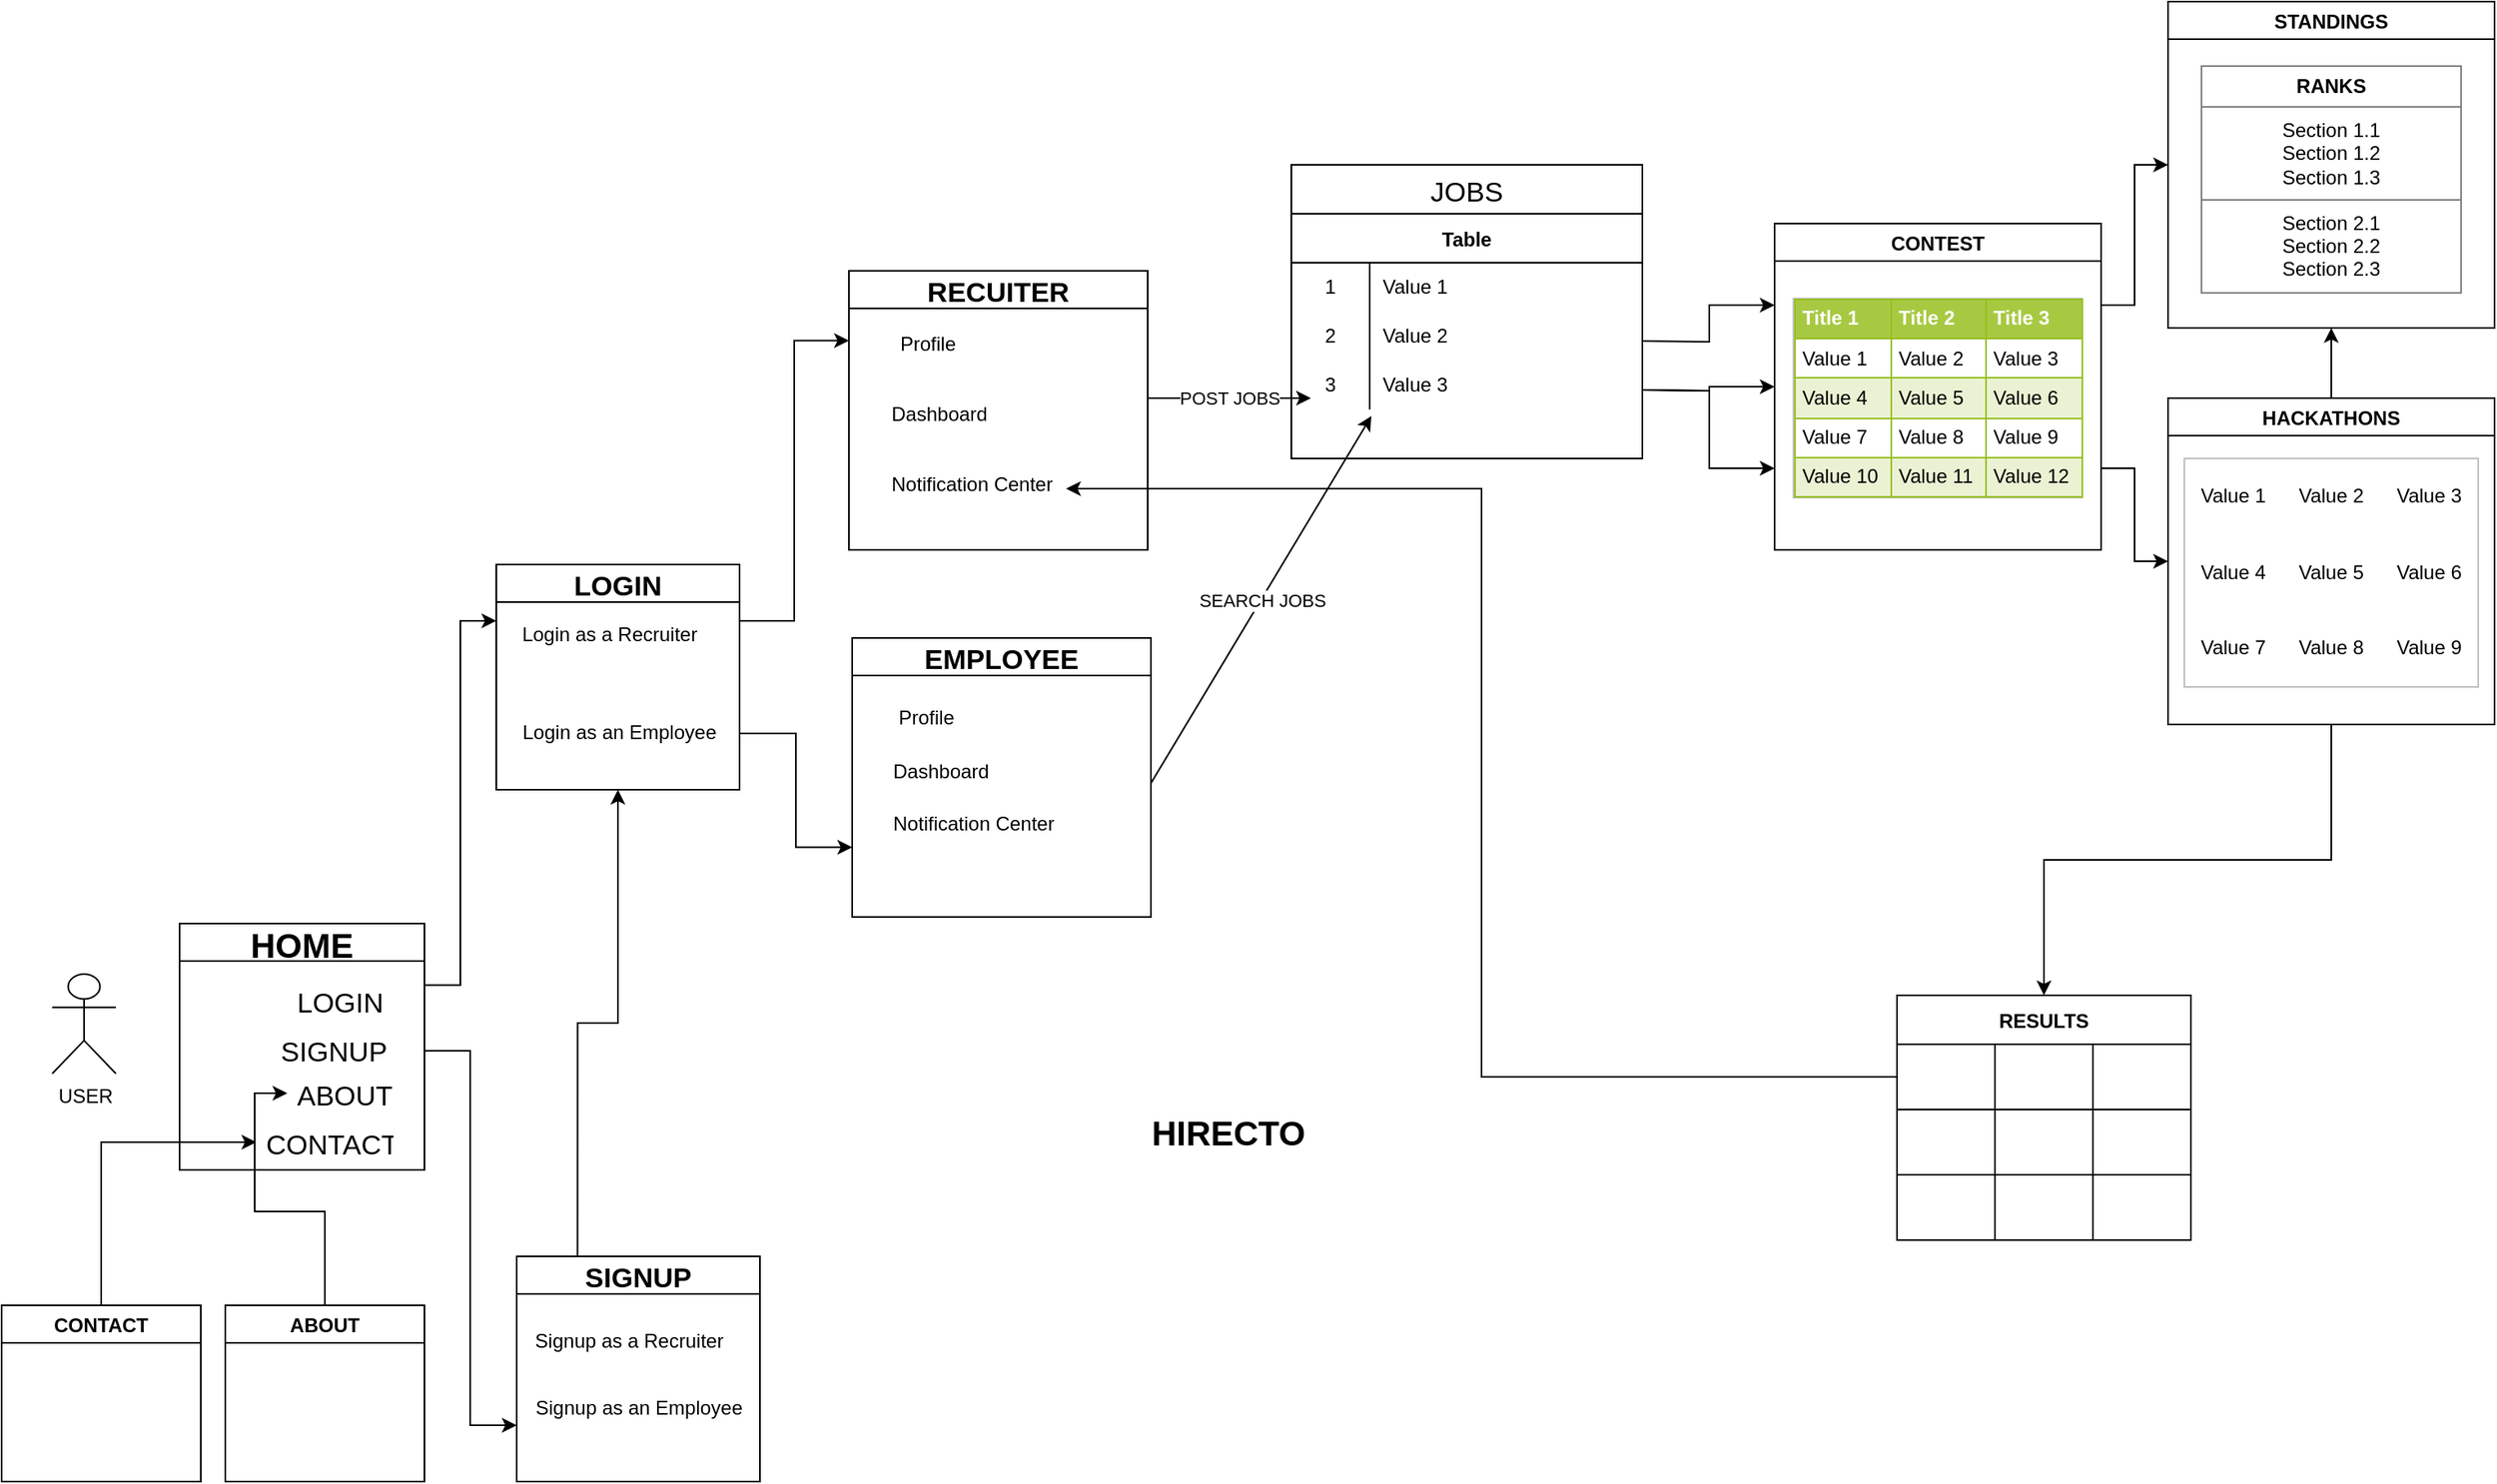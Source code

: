 <mxfile version="20.2.7" type="github">
  <diagram id="C5RBs43oDa-KdzZeNtuy" name="Page-1">
    <mxGraphModel dx="1661" dy="722" grid="0" gridSize="10" guides="1" tooltips="1" connect="1" arrows="1" fold="1" page="1" pageScale="1" pageWidth="2339" pageHeight="3300" math="0" shadow="0">
      <root>
        <mxCell id="WIyWlLk6GJQsqaUBKTNV-0" />
        <mxCell id="WIyWlLk6GJQsqaUBKTNV-1" parent="WIyWlLk6GJQsqaUBKTNV-0" />
        <mxCell id="TGyUULLUcQQw1tGc5YkL-0" value="USER" style="shape=umlActor;verticalLabelPosition=bottom;verticalAlign=top;html=1;outlineConnect=0;" parent="WIyWlLk6GJQsqaUBKTNV-1" vertex="1">
          <mxGeometry x="51" y="605" width="39" height="61" as="geometry" />
        </mxCell>
        <mxCell id="TGyUULLUcQQw1tGc5YkL-2" value="HIRECTO" style="text;html=1;align=center;verticalAlign=middle;resizable=0;points=[];autosize=1;strokeColor=none;fillColor=none;fontStyle=1;fontSize=21;" parent="WIyWlLk6GJQsqaUBKTNV-1" vertex="1">
          <mxGeometry x="715" y="683" width="112" height="37" as="geometry" />
        </mxCell>
        <mxCell id="TGyUULLUcQQw1tGc5YkL-10" style="edgeStyle=orthogonalEdgeStyle;rounded=0;orthogonalLoop=1;jettySize=auto;html=1;exitX=1;exitY=0.25;exitDx=0;exitDy=0;entryX=0;entryY=0.25;entryDx=0;entryDy=0;fontSize=17;" parent="WIyWlLk6GJQsqaUBKTNV-1" source="TGyUULLUcQQw1tGc5YkL-3" target="TGyUULLUcQQw1tGc5YkL-8" edge="1">
          <mxGeometry relative="1" as="geometry" />
        </mxCell>
        <mxCell id="aCniQN3QKN2nMsdBsUbV-2" style="edgeStyle=orthogonalEdgeStyle;rounded=0;orthogonalLoop=1;jettySize=auto;html=1;exitX=1;exitY=0.5;exitDx=0;exitDy=0;entryX=0;entryY=0.75;entryDx=0;entryDy=0;" parent="WIyWlLk6GJQsqaUBKTNV-1" source="TGyUULLUcQQw1tGc5YkL-3" target="TGyUULLUcQQw1tGc5YkL-9" edge="1">
          <mxGeometry relative="1" as="geometry">
            <Array as="points">
              <mxPoint x="279" y="652" />
              <mxPoint x="307" y="652" />
              <mxPoint x="307" y="882" />
            </Array>
          </mxGeometry>
        </mxCell>
        <mxCell id="TGyUULLUcQQw1tGc5YkL-3" value="HOME" style="swimlane;fontSize=21;" parent="WIyWlLk6GJQsqaUBKTNV-1" vertex="1">
          <mxGeometry x="129" y="574" width="150" height="151" as="geometry" />
        </mxCell>
        <mxCell id="TGyUULLUcQQw1tGc5YkL-12" value="LOGIN" style="text;strokeColor=none;fillColor=none;align=left;verticalAlign=middle;spacingLeft=4;spacingRight=4;overflow=hidden;points=[[0,0.5],[1,0.5]];portConstraint=eastwest;rotatable=0;fontSize=17;" parent="TGyUULLUcQQw1tGc5YkL-3" vertex="1">
          <mxGeometry x="66" y="32" width="80" height="30" as="geometry" />
        </mxCell>
        <mxCell id="TGyUULLUcQQw1tGc5YkL-13" value="SIGNUP" style="text;strokeColor=none;fillColor=none;align=left;verticalAlign=middle;spacingLeft=4;spacingRight=4;overflow=hidden;points=[[0,0.5],[1,0.5]];portConstraint=eastwest;rotatable=0;fontSize=17;" parent="TGyUULLUcQQw1tGc5YkL-3" vertex="1">
          <mxGeometry x="56" y="62" width="80" height="30" as="geometry" />
        </mxCell>
        <mxCell id="TGyUULLUcQQw1tGc5YkL-14" value="ABOUT" style="text;strokeColor=none;fillColor=none;align=left;verticalAlign=middle;spacingLeft=4;spacingRight=4;overflow=hidden;points=[[0,0.5],[1,0.5]];portConstraint=eastwest;rotatable=0;fontSize=17;" parent="TGyUULLUcQQw1tGc5YkL-3" vertex="1">
          <mxGeometry x="66" y="89" width="80" height="30" as="geometry" />
        </mxCell>
        <mxCell id="id4kicPQHjDhKvLXEcJq-9" value="CONTACT" style="text;strokeColor=none;fillColor=none;align=left;verticalAlign=middle;spacingLeft=4;spacingRight=4;overflow=hidden;points=[[0,0.5],[1,0.5]];portConstraint=eastwest;rotatable=0;fontSize=17;" parent="TGyUULLUcQQw1tGc5YkL-3" vertex="1">
          <mxGeometry x="47" y="119" width="89" height="30" as="geometry" />
        </mxCell>
        <mxCell id="TGyUULLUcQQw1tGc5YkL-18" style="edgeStyle=orthogonalEdgeStyle;rounded=0;orthogonalLoop=1;jettySize=auto;html=1;exitX=1;exitY=0.25;exitDx=0;exitDy=0;entryX=0;entryY=0.25;entryDx=0;entryDy=0;fontSize=17;" parent="WIyWlLk6GJQsqaUBKTNV-1" source="TGyUULLUcQQw1tGc5YkL-8" target="TGyUULLUcQQw1tGc5YkL-16" edge="1">
          <mxGeometry relative="1" as="geometry" />
        </mxCell>
        <mxCell id="TGyUULLUcQQw1tGc5YkL-19" style="edgeStyle=orthogonalEdgeStyle;rounded=0;orthogonalLoop=1;jettySize=auto;html=1;exitX=1;exitY=0.75;exitDx=0;exitDy=0;entryX=0;entryY=0.75;entryDx=0;entryDy=0;fontSize=17;" parent="WIyWlLk6GJQsqaUBKTNV-1" source="TGyUULLUcQQw1tGc5YkL-8" target="TGyUULLUcQQw1tGc5YkL-17" edge="1">
          <mxGeometry relative="1" as="geometry" />
        </mxCell>
        <mxCell id="TGyUULLUcQQw1tGc5YkL-8" value="LOGIN" style="swimlane;fontSize=17;" parent="WIyWlLk6GJQsqaUBKTNV-1" vertex="1">
          <mxGeometry x="323" y="354" width="149" height="138" as="geometry" />
        </mxCell>
        <mxCell id="aCniQN3QKN2nMsdBsUbV-4" value="Login as an Employee" style="text;html=1;align=center;verticalAlign=middle;resizable=0;points=[];autosize=1;strokeColor=none;fillColor=none;" parent="TGyUULLUcQQw1tGc5YkL-8" vertex="1">
          <mxGeometry x="6" y="90" width="137" height="26" as="geometry" />
        </mxCell>
        <mxCell id="aCniQN3QKN2nMsdBsUbV-3" value="Login as a Recruiter" style="text;html=1;align=center;verticalAlign=middle;resizable=0;points=[];autosize=1;strokeColor=none;fillColor=none;" parent="TGyUULLUcQQw1tGc5YkL-8" vertex="1">
          <mxGeometry x="6" y="30" width="125" height="26" as="geometry" />
        </mxCell>
        <mxCell id="TGyUULLUcQQw1tGc5YkL-20" style="edgeStyle=orthogonalEdgeStyle;rounded=0;orthogonalLoop=1;jettySize=auto;html=1;exitX=0.25;exitY=0;exitDx=0;exitDy=0;entryX=0.5;entryY=1;entryDx=0;entryDy=0;fontSize=17;" parent="WIyWlLk6GJQsqaUBKTNV-1" source="TGyUULLUcQQw1tGc5YkL-9" target="TGyUULLUcQQw1tGc5YkL-8" edge="1">
          <mxGeometry relative="1" as="geometry" />
        </mxCell>
        <mxCell id="TGyUULLUcQQw1tGc5YkL-9" value="SIGNUP" style="swimlane;fontSize=17;" parent="WIyWlLk6GJQsqaUBKTNV-1" vertex="1">
          <mxGeometry x="335.5" y="778" width="149" height="138" as="geometry" />
        </mxCell>
        <mxCell id="aCniQN3QKN2nMsdBsUbV-5" value="Signup as a Recruiter" style="text;html=1;align=center;verticalAlign=middle;resizable=0;points=[];autosize=1;strokeColor=none;fillColor=none;" parent="TGyUULLUcQQw1tGc5YkL-9" vertex="1">
          <mxGeometry x="2" y="39" width="133" height="26" as="geometry" />
        </mxCell>
        <mxCell id="aCniQN3QKN2nMsdBsUbV-6" value="Signup as an Employee" style="text;html=1;align=center;verticalAlign=middle;resizable=0;points=[];autosize=1;strokeColor=none;fillColor=none;" parent="TGyUULLUcQQw1tGc5YkL-9" vertex="1">
          <mxGeometry x="2" y="80" width="145" height="26" as="geometry" />
        </mxCell>
        <mxCell id="TGyUULLUcQQw1tGc5YkL-16" value="RECUITER" style="swimlane;fontSize=17;" parent="WIyWlLk6GJQsqaUBKTNV-1" vertex="1">
          <mxGeometry x="539" y="174" width="183" height="171" as="geometry" />
        </mxCell>
        <mxCell id="t_f-YzOvAQu2uqTnWcZu-0" value="Profile" style="text;html=1;align=center;verticalAlign=middle;resizable=0;points=[];autosize=1;strokeColor=none;fillColor=none;" parent="TGyUULLUcQQw1tGc5YkL-16" vertex="1">
          <mxGeometry x="22" y="32" width="52" height="26" as="geometry" />
        </mxCell>
        <mxCell id="t_f-YzOvAQu2uqTnWcZu-2" value="Notification Center" style="text;html=1;align=center;verticalAlign=middle;resizable=0;points=[];autosize=1;strokeColor=none;fillColor=none;" parent="TGyUULLUcQQw1tGc5YkL-16" vertex="1">
          <mxGeometry x="16" y="118" width="117" height="26" as="geometry" />
        </mxCell>
        <mxCell id="t_f-YzOvAQu2uqTnWcZu-1" value="Dashboard" style="text;html=1;align=center;verticalAlign=middle;resizable=0;points=[];autosize=1;strokeColor=none;fillColor=none;" parent="TGyUULLUcQQw1tGc5YkL-16" vertex="1">
          <mxGeometry x="16" y="75" width="77" height="26" as="geometry" />
        </mxCell>
        <mxCell id="TGyUULLUcQQw1tGc5YkL-17" value="EMPLOYEE" style="swimlane;fontSize=17;" parent="WIyWlLk6GJQsqaUBKTNV-1" vertex="1">
          <mxGeometry x="541" y="399" width="183" height="171" as="geometry" />
        </mxCell>
        <mxCell id="t_f-YzOvAQu2uqTnWcZu-5" value="Dashboard" style="text;html=1;align=center;verticalAlign=middle;resizable=0;points=[];autosize=1;strokeColor=none;fillColor=none;" parent="TGyUULLUcQQw1tGc5YkL-17" vertex="1">
          <mxGeometry x="15" y="69" width="77" height="26" as="geometry" />
        </mxCell>
        <mxCell id="t_f-YzOvAQu2uqTnWcZu-3" value="Profile" style="text;html=1;align=center;verticalAlign=middle;resizable=0;points=[];autosize=1;strokeColor=none;fillColor=none;" parent="TGyUULLUcQQw1tGc5YkL-17" vertex="1">
          <mxGeometry x="19" y="36" width="52" height="26" as="geometry" />
        </mxCell>
        <mxCell id="t_f-YzOvAQu2uqTnWcZu-6" value="Notification Center" style="text;html=1;align=center;verticalAlign=middle;resizable=0;points=[];autosize=1;strokeColor=none;fillColor=none;" parent="TGyUULLUcQQw1tGc5YkL-17" vertex="1">
          <mxGeometry x="15" y="101" width="117" height="26" as="geometry" />
        </mxCell>
        <mxCell id="TGyUULLUcQQw1tGc5YkL-21" value="JOBS" style="swimlane;fontStyle=0;childLayout=stackLayout;horizontal=1;startSize=30;horizontalStack=0;resizeParent=1;resizeParentMax=0;resizeLast=0;collapsible=1;marginBottom=0;fontSize=17;" parent="WIyWlLk6GJQsqaUBKTNV-1" vertex="1">
          <mxGeometry x="810" y="109" width="215" height="180" as="geometry" />
        </mxCell>
        <mxCell id="DFhvpQ0wa3OlfHhDwqDJ-6" value="Table" style="shape=table;startSize=30;container=1;collapsible=0;childLayout=tableLayout;fixedRows=1;rowLines=0;fontStyle=1;" vertex="1" parent="TGyUULLUcQQw1tGc5YkL-21">
          <mxGeometry y="30" width="215" height="150" as="geometry" />
        </mxCell>
        <mxCell id="DFhvpQ0wa3OlfHhDwqDJ-7" value="" style="shape=tableRow;horizontal=0;startSize=0;swimlaneHead=0;swimlaneBody=0;top=0;left=0;bottom=0;right=0;collapsible=0;dropTarget=0;fillColor=none;points=[[0,0.5],[1,0.5]];portConstraint=eastwest;" vertex="1" parent="DFhvpQ0wa3OlfHhDwqDJ-6">
          <mxGeometry y="30" width="215" height="30" as="geometry" />
        </mxCell>
        <mxCell id="DFhvpQ0wa3OlfHhDwqDJ-8" value="1" style="shape=partialRectangle;html=1;whiteSpace=wrap;connectable=0;fillColor=none;top=0;left=0;bottom=0;right=0;overflow=hidden;pointerEvents=1;" vertex="1" parent="DFhvpQ0wa3OlfHhDwqDJ-7">
          <mxGeometry width="48" height="30" as="geometry">
            <mxRectangle width="48" height="30" as="alternateBounds" />
          </mxGeometry>
        </mxCell>
        <mxCell id="DFhvpQ0wa3OlfHhDwqDJ-9" value="Value 1" style="shape=partialRectangle;html=1;whiteSpace=wrap;connectable=0;fillColor=none;top=0;left=0;bottom=0;right=0;align=left;spacingLeft=6;overflow=hidden;" vertex="1" parent="DFhvpQ0wa3OlfHhDwqDJ-7">
          <mxGeometry x="48" width="167" height="30" as="geometry">
            <mxRectangle width="167" height="30" as="alternateBounds" />
          </mxGeometry>
        </mxCell>
        <mxCell id="DFhvpQ0wa3OlfHhDwqDJ-10" value="" style="shape=tableRow;horizontal=0;startSize=0;swimlaneHead=0;swimlaneBody=0;top=0;left=0;bottom=0;right=0;collapsible=0;dropTarget=0;fillColor=none;points=[[0,0.5],[1,0.5]];portConstraint=eastwest;" vertex="1" parent="DFhvpQ0wa3OlfHhDwqDJ-6">
          <mxGeometry y="60" width="215" height="30" as="geometry" />
        </mxCell>
        <mxCell id="DFhvpQ0wa3OlfHhDwqDJ-11" value="2" style="shape=partialRectangle;html=1;whiteSpace=wrap;connectable=0;fillColor=none;top=0;left=0;bottom=0;right=0;overflow=hidden;" vertex="1" parent="DFhvpQ0wa3OlfHhDwqDJ-10">
          <mxGeometry width="48" height="30" as="geometry">
            <mxRectangle width="48" height="30" as="alternateBounds" />
          </mxGeometry>
        </mxCell>
        <mxCell id="DFhvpQ0wa3OlfHhDwqDJ-12" value="Value 2" style="shape=partialRectangle;html=1;whiteSpace=wrap;connectable=0;fillColor=none;top=0;left=0;bottom=0;right=0;align=left;spacingLeft=6;overflow=hidden;" vertex="1" parent="DFhvpQ0wa3OlfHhDwqDJ-10">
          <mxGeometry x="48" width="167" height="30" as="geometry">
            <mxRectangle width="167" height="30" as="alternateBounds" />
          </mxGeometry>
        </mxCell>
        <mxCell id="DFhvpQ0wa3OlfHhDwqDJ-13" value="" style="shape=tableRow;horizontal=0;startSize=0;swimlaneHead=0;swimlaneBody=0;top=0;left=0;bottom=0;right=0;collapsible=0;dropTarget=0;fillColor=none;points=[[0,0.5],[1,0.5]];portConstraint=eastwest;" vertex="1" parent="DFhvpQ0wa3OlfHhDwqDJ-6">
          <mxGeometry y="90" width="215" height="30" as="geometry" />
        </mxCell>
        <mxCell id="DFhvpQ0wa3OlfHhDwqDJ-14" value="3" style="shape=partialRectangle;html=1;whiteSpace=wrap;connectable=0;fillColor=none;top=0;left=0;bottom=0;right=0;overflow=hidden;" vertex="1" parent="DFhvpQ0wa3OlfHhDwqDJ-13">
          <mxGeometry width="48" height="30" as="geometry">
            <mxRectangle width="48" height="30" as="alternateBounds" />
          </mxGeometry>
        </mxCell>
        <mxCell id="DFhvpQ0wa3OlfHhDwqDJ-15" value="Value 3" style="shape=partialRectangle;html=1;whiteSpace=wrap;connectable=0;fillColor=none;top=0;left=0;bottom=0;right=0;align=left;spacingLeft=6;overflow=hidden;" vertex="1" parent="DFhvpQ0wa3OlfHhDwqDJ-13">
          <mxGeometry x="48" width="167" height="30" as="geometry">
            <mxRectangle width="167" height="30" as="alternateBounds" />
          </mxGeometry>
        </mxCell>
        <mxCell id="id4kicPQHjDhKvLXEcJq-6" style="edgeStyle=orthogonalEdgeStyle;rounded=0;orthogonalLoop=1;jettySize=auto;html=1;exitX=1;exitY=0.25;exitDx=0;exitDy=0;entryX=0;entryY=0.5;entryDx=0;entryDy=0;" parent="WIyWlLk6GJQsqaUBKTNV-1" source="id4kicPQHjDhKvLXEcJq-0" target="id4kicPQHjDhKvLXEcJq-4" edge="1">
          <mxGeometry relative="1" as="geometry" />
        </mxCell>
        <mxCell id="id4kicPQHjDhKvLXEcJq-8" style="edgeStyle=orthogonalEdgeStyle;rounded=0;orthogonalLoop=1;jettySize=auto;html=1;exitX=1;exitY=0.75;exitDx=0;exitDy=0;entryX=0;entryY=0.5;entryDx=0;entryDy=0;" parent="WIyWlLk6GJQsqaUBKTNV-1" source="id4kicPQHjDhKvLXEcJq-0" target="id4kicPQHjDhKvLXEcJq-5" edge="1">
          <mxGeometry relative="1" as="geometry" />
        </mxCell>
        <mxCell id="id4kicPQHjDhKvLXEcJq-0" value="CONTEST" style="swimlane;" parent="WIyWlLk6GJQsqaUBKTNV-1" vertex="1">
          <mxGeometry x="1106" y="145" width="200" height="200" as="geometry" />
        </mxCell>
        <mxCell id="DFhvpQ0wa3OlfHhDwqDJ-4" value="&lt;table border=&quot;1&quot; width=&quot;100%&quot; height=&quot;100%&quot; cellpadding=&quot;4&quot; style=&quot;width:100%;height:100%;border-collapse:collapse;&quot;&gt;&lt;tr style=&quot;background-color:#A7C942;color:#ffffff;border:1px solid #98bf21;&quot;&gt;&lt;th align=&quot;left&quot;&gt;Title 1&lt;/th&gt;&lt;th align=&quot;left&quot;&gt;Title 2&lt;/th&gt;&lt;th align=&quot;left&quot;&gt;Title 3&lt;/th&gt;&lt;/tr&gt;&lt;tr style=&quot;border:1px solid #98bf21;&quot;&gt;&lt;td&gt;Value 1&lt;/td&gt;&lt;td&gt;Value 2&lt;/td&gt;&lt;td&gt;Value 3&lt;/td&gt;&lt;/tr&gt;&lt;tr style=&quot;background-color:#EAF2D3;border:1px solid #98bf21;&quot;&gt;&lt;td&gt;Value 4&lt;/td&gt;&lt;td&gt;Value 5&lt;/td&gt;&lt;td&gt;Value 6&lt;/td&gt;&lt;/tr&gt;&lt;tr style=&quot;border:1px solid #98bf21;&quot;&gt;&lt;td&gt;Value 7&lt;/td&gt;&lt;td&gt;Value 8&lt;/td&gt;&lt;td&gt;Value 9&lt;/td&gt;&lt;/tr&gt;&lt;tr style=&quot;background-color:#EAF2D3;border:1px solid #98bf21;&quot;&gt;&lt;td&gt;Value 10&lt;/td&gt;&lt;td&gt;Value 11&lt;/td&gt;&lt;td&gt;Value 12&lt;/td&gt;&lt;/tr&gt;&lt;/table&gt;" style="text;html=1;strokeColor=#c0c0c0;fillColor=#ffffff;overflow=fill;rounded=0;" vertex="1" parent="id4kicPQHjDhKvLXEcJq-0">
          <mxGeometry x="11.5" y="46" width="177" height="122" as="geometry" />
        </mxCell>
        <mxCell id="id4kicPQHjDhKvLXEcJq-1" style="edgeStyle=orthogonalEdgeStyle;rounded=0;orthogonalLoop=1;jettySize=auto;html=1;exitX=1;exitY=0.5;exitDx=0;exitDy=0;entryX=0;entryY=0.25;entryDx=0;entryDy=0;" parent="WIyWlLk6GJQsqaUBKTNV-1" target="id4kicPQHjDhKvLXEcJq-0" edge="1">
          <mxGeometry relative="1" as="geometry">
            <mxPoint x="1025" y="217" as="sourcePoint" />
          </mxGeometry>
        </mxCell>
        <mxCell id="id4kicPQHjDhKvLXEcJq-2" style="edgeStyle=orthogonalEdgeStyle;rounded=0;orthogonalLoop=1;jettySize=auto;html=1;exitX=1;exitY=0.5;exitDx=0;exitDy=0;entryX=0;entryY=0.5;entryDx=0;entryDy=0;" parent="WIyWlLk6GJQsqaUBKTNV-1" target="id4kicPQHjDhKvLXEcJq-0" edge="1">
          <mxGeometry relative="1" as="geometry">
            <mxPoint x="1025" y="247" as="sourcePoint" />
          </mxGeometry>
        </mxCell>
        <mxCell id="id4kicPQHjDhKvLXEcJq-3" style="edgeStyle=orthogonalEdgeStyle;rounded=0;orthogonalLoop=1;jettySize=auto;html=1;exitX=1;exitY=0.5;exitDx=0;exitDy=0;entryX=0;entryY=0.75;entryDx=0;entryDy=0;" parent="WIyWlLk6GJQsqaUBKTNV-1" target="id4kicPQHjDhKvLXEcJq-0" edge="1">
          <mxGeometry relative="1" as="geometry">
            <mxPoint x="1025" y="247" as="sourcePoint" />
          </mxGeometry>
        </mxCell>
        <mxCell id="id4kicPQHjDhKvLXEcJq-4" value="STANDINGS" style="swimlane;" parent="WIyWlLk6GJQsqaUBKTNV-1" vertex="1">
          <mxGeometry x="1347" y="9" width="200" height="200" as="geometry" />
        </mxCell>
        <mxCell id="DFhvpQ0wa3OlfHhDwqDJ-3" value="&lt;table border=&quot;1&quot; width=&quot;100%&quot; height=&quot;100%&quot; cellpadding=&quot;4&quot; style=&quot;width:100%;height:100%;border-collapse:collapse;&quot;&gt;&lt;tbody&gt;&lt;tr&gt;&lt;th align=&quot;center&quot;&gt;RANKS&lt;/th&gt;&lt;/tr&gt;&lt;tr&gt;&lt;td align=&quot;center&quot;&gt;Section 1.1&lt;br&gt;Section 1.2&lt;br&gt;Section 1.3&lt;/td&gt;&lt;/tr&gt;&lt;tr&gt;&lt;td align=&quot;center&quot;&gt;Section 2.1&lt;br&gt;Section 2.2&lt;br&gt;Section 2.3&lt;/td&gt;&lt;/tr&gt;&lt;/tbody&gt;&lt;/table&gt;" style="text;html=1;strokeColor=none;fillColor=none;overflow=fill;" vertex="1" parent="id4kicPQHjDhKvLXEcJq-4">
          <mxGeometry x="20" y="39" width="160" height="140" as="geometry" />
        </mxCell>
        <mxCell id="id4kicPQHjDhKvLXEcJq-7" style="edgeStyle=orthogonalEdgeStyle;rounded=0;orthogonalLoop=1;jettySize=auto;html=1;exitX=0.5;exitY=0;exitDx=0;exitDy=0;entryX=0.5;entryY=1;entryDx=0;entryDy=0;" parent="WIyWlLk6GJQsqaUBKTNV-1" source="id4kicPQHjDhKvLXEcJq-5" target="id4kicPQHjDhKvLXEcJq-4" edge="1">
          <mxGeometry relative="1" as="geometry" />
        </mxCell>
        <mxCell id="DFhvpQ0wa3OlfHhDwqDJ-29" style="edgeStyle=orthogonalEdgeStyle;rounded=0;orthogonalLoop=1;jettySize=auto;html=1;exitX=0.5;exitY=1;exitDx=0;exitDy=0;entryX=0.5;entryY=0;entryDx=0;entryDy=0;" edge="1" parent="WIyWlLk6GJQsqaUBKTNV-1" source="id4kicPQHjDhKvLXEcJq-5" target="DFhvpQ0wa3OlfHhDwqDJ-16">
          <mxGeometry relative="1" as="geometry" />
        </mxCell>
        <mxCell id="id4kicPQHjDhKvLXEcJq-5" value="HACKATHONS" style="swimlane;" parent="WIyWlLk6GJQsqaUBKTNV-1" vertex="1">
          <mxGeometry x="1347" y="252" width="200" height="200" as="geometry" />
        </mxCell>
        <mxCell id="DFhvpQ0wa3OlfHhDwqDJ-2" value="&lt;table border=&quot;0&quot; width=&quot;100%&quot; height=&quot;100%&quot; style=&quot;width:100%;height:100%;border-collapse:collapse;&quot;&gt;&lt;tr&gt;&lt;td align=&quot;center&quot;&gt;Value 1&lt;/td&gt;&lt;td align=&quot;center&quot;&gt;Value 2&lt;/td&gt;&lt;td align=&quot;center&quot;&gt;Value 3&lt;/td&gt;&lt;/tr&gt;&lt;tr&gt;&lt;td align=&quot;center&quot;&gt;Value 4&lt;/td&gt;&lt;td align=&quot;center&quot;&gt;Value 5&lt;/td&gt;&lt;td align=&quot;center&quot;&gt;Value 6&lt;/td&gt;&lt;/tr&gt;&lt;tr&gt;&lt;td align=&quot;center&quot;&gt;Value 7&lt;/td&gt;&lt;td align=&quot;center&quot;&gt;Value 8&lt;/td&gt;&lt;td align=&quot;center&quot;&gt;Value 9&lt;/td&gt;&lt;/tr&gt;&lt;/table&gt;" style="text;html=1;strokeColor=#c0c0c0;fillColor=none;overflow=fill;" vertex="1" parent="id4kicPQHjDhKvLXEcJq-5">
          <mxGeometry x="10" y="37" width="180" height="140" as="geometry" />
        </mxCell>
        <mxCell id="id4kicPQHjDhKvLXEcJq-12" value="" style="edgeStyle=orthogonalEdgeStyle;rounded=0;orthogonalLoop=1;jettySize=auto;html=1;entryX=0;entryY=0.5;entryDx=0;entryDy=0;" parent="WIyWlLk6GJQsqaUBKTNV-1" source="id4kicPQHjDhKvLXEcJq-11" target="TGyUULLUcQQw1tGc5YkL-14" edge="1">
          <mxGeometry relative="1" as="geometry" />
        </mxCell>
        <mxCell id="id4kicPQHjDhKvLXEcJq-11" value="ABOUT" style="swimlane;" parent="WIyWlLk6GJQsqaUBKTNV-1" vertex="1">
          <mxGeometry x="157" y="808" width="122" height="108" as="geometry" />
        </mxCell>
        <mxCell id="id4kicPQHjDhKvLXEcJq-14" style="edgeStyle=orthogonalEdgeStyle;rounded=0;orthogonalLoop=1;jettySize=auto;html=1;exitX=0.5;exitY=0;exitDx=0;exitDy=0;" parent="WIyWlLk6GJQsqaUBKTNV-1" source="id4kicPQHjDhKvLXEcJq-13" target="id4kicPQHjDhKvLXEcJq-9" edge="1">
          <mxGeometry relative="1" as="geometry" />
        </mxCell>
        <mxCell id="id4kicPQHjDhKvLXEcJq-13" value="CONTACT" style="swimlane;" parent="WIyWlLk6GJQsqaUBKTNV-1" vertex="1">
          <mxGeometry x="20" y="808" width="122" height="108" as="geometry" />
        </mxCell>
        <mxCell id="id4kicPQHjDhKvLXEcJq-15" value="" style="endArrow=classic;html=1;rounded=0;entryX=0.228;entryY=1.033;entryDx=0;entryDy=0;entryPerimeter=0;" parent="WIyWlLk6GJQsqaUBKTNV-1" edge="1">
          <mxGeometry relative="1" as="geometry">
            <mxPoint x="724" y="488" as="sourcePoint" />
            <mxPoint x="859.02" y="262.99" as="targetPoint" />
          </mxGeometry>
        </mxCell>
        <mxCell id="id4kicPQHjDhKvLXEcJq-16" value="SEARCH JOBS" style="edgeLabel;resizable=0;html=1;align=center;verticalAlign=middle;" parent="id4kicPQHjDhKvLXEcJq-15" connectable="0" vertex="1">
          <mxGeometry relative="1" as="geometry" />
        </mxCell>
        <mxCell id="id4kicPQHjDhKvLXEcJq-17" value="" style="endArrow=classic;html=1;rounded=0;" parent="WIyWlLk6GJQsqaUBKTNV-1" edge="1">
          <mxGeometry relative="1" as="geometry">
            <mxPoint x="722" y="252" as="sourcePoint" />
            <mxPoint x="822" y="252" as="targetPoint" />
          </mxGeometry>
        </mxCell>
        <mxCell id="id4kicPQHjDhKvLXEcJq-18" value="POST JOBS" style="edgeLabel;resizable=0;html=1;align=center;verticalAlign=middle;" parent="id4kicPQHjDhKvLXEcJq-17" connectable="0" vertex="1">
          <mxGeometry relative="1" as="geometry" />
        </mxCell>
        <mxCell id="DFhvpQ0wa3OlfHhDwqDJ-16" value="RESULTS" style="shape=table;startSize=30;container=1;collapsible=0;childLayout=tableLayout;fontStyle=1;align=center;" vertex="1" parent="WIyWlLk6GJQsqaUBKTNV-1">
          <mxGeometry x="1181" y="618" width="180" height="150" as="geometry" />
        </mxCell>
        <mxCell id="DFhvpQ0wa3OlfHhDwqDJ-17" value="" style="shape=tableRow;horizontal=0;startSize=0;swimlaneHead=0;swimlaneBody=0;top=0;left=0;bottom=0;right=0;collapsible=0;dropTarget=0;fillColor=none;points=[[0,0.5],[1,0.5]];portConstraint=eastwest;" vertex="1" parent="DFhvpQ0wa3OlfHhDwqDJ-16">
          <mxGeometry y="30" width="180" height="40" as="geometry" />
        </mxCell>
        <mxCell id="DFhvpQ0wa3OlfHhDwqDJ-18" value="" style="shape=partialRectangle;html=1;whiteSpace=wrap;connectable=0;fillColor=none;top=0;left=0;bottom=0;right=0;overflow=hidden;" vertex="1" parent="DFhvpQ0wa3OlfHhDwqDJ-17">
          <mxGeometry width="60" height="40" as="geometry">
            <mxRectangle width="60" height="40" as="alternateBounds" />
          </mxGeometry>
        </mxCell>
        <mxCell id="DFhvpQ0wa3OlfHhDwqDJ-19" value="" style="shape=partialRectangle;html=1;whiteSpace=wrap;connectable=0;fillColor=none;top=0;left=0;bottom=0;right=0;overflow=hidden;" vertex="1" parent="DFhvpQ0wa3OlfHhDwqDJ-17">
          <mxGeometry x="60" width="60" height="40" as="geometry">
            <mxRectangle width="60" height="40" as="alternateBounds" />
          </mxGeometry>
        </mxCell>
        <mxCell id="DFhvpQ0wa3OlfHhDwqDJ-20" value="" style="shape=partialRectangle;html=1;whiteSpace=wrap;connectable=0;fillColor=none;top=0;left=0;bottom=0;right=0;overflow=hidden;" vertex="1" parent="DFhvpQ0wa3OlfHhDwqDJ-17">
          <mxGeometry x="120" width="60" height="40" as="geometry">
            <mxRectangle width="60" height="40" as="alternateBounds" />
          </mxGeometry>
        </mxCell>
        <mxCell id="DFhvpQ0wa3OlfHhDwqDJ-21" value="" style="shape=tableRow;horizontal=0;startSize=0;swimlaneHead=0;swimlaneBody=0;top=0;left=0;bottom=0;right=0;collapsible=0;dropTarget=0;fillColor=none;points=[[0,0.5],[1,0.5]];portConstraint=eastwest;" vertex="1" parent="DFhvpQ0wa3OlfHhDwqDJ-16">
          <mxGeometry y="70" width="180" height="40" as="geometry" />
        </mxCell>
        <mxCell id="DFhvpQ0wa3OlfHhDwqDJ-22" value="" style="shape=partialRectangle;html=1;whiteSpace=wrap;connectable=0;fillColor=none;top=0;left=0;bottom=0;right=0;overflow=hidden;" vertex="1" parent="DFhvpQ0wa3OlfHhDwqDJ-21">
          <mxGeometry width="60" height="40" as="geometry">
            <mxRectangle width="60" height="40" as="alternateBounds" />
          </mxGeometry>
        </mxCell>
        <mxCell id="DFhvpQ0wa3OlfHhDwqDJ-23" value="" style="shape=partialRectangle;html=1;whiteSpace=wrap;connectable=0;fillColor=none;top=0;left=0;bottom=0;right=0;overflow=hidden;" vertex="1" parent="DFhvpQ0wa3OlfHhDwqDJ-21">
          <mxGeometry x="60" width="60" height="40" as="geometry">
            <mxRectangle width="60" height="40" as="alternateBounds" />
          </mxGeometry>
        </mxCell>
        <mxCell id="DFhvpQ0wa3OlfHhDwqDJ-24" value="" style="shape=partialRectangle;html=1;whiteSpace=wrap;connectable=0;fillColor=none;top=0;left=0;bottom=0;right=0;overflow=hidden;" vertex="1" parent="DFhvpQ0wa3OlfHhDwqDJ-21">
          <mxGeometry x="120" width="60" height="40" as="geometry">
            <mxRectangle width="60" height="40" as="alternateBounds" />
          </mxGeometry>
        </mxCell>
        <mxCell id="DFhvpQ0wa3OlfHhDwqDJ-25" value="" style="shape=tableRow;horizontal=0;startSize=0;swimlaneHead=0;swimlaneBody=0;top=0;left=0;bottom=0;right=0;collapsible=0;dropTarget=0;fillColor=none;points=[[0,0.5],[1,0.5]];portConstraint=eastwest;" vertex="1" parent="DFhvpQ0wa3OlfHhDwqDJ-16">
          <mxGeometry y="110" width="180" height="40" as="geometry" />
        </mxCell>
        <mxCell id="DFhvpQ0wa3OlfHhDwqDJ-26" value="" style="shape=partialRectangle;html=1;whiteSpace=wrap;connectable=0;fillColor=none;top=0;left=0;bottom=0;right=0;overflow=hidden;" vertex="1" parent="DFhvpQ0wa3OlfHhDwqDJ-25">
          <mxGeometry width="60" height="40" as="geometry">
            <mxRectangle width="60" height="40" as="alternateBounds" />
          </mxGeometry>
        </mxCell>
        <mxCell id="DFhvpQ0wa3OlfHhDwqDJ-27" value="" style="shape=partialRectangle;html=1;whiteSpace=wrap;connectable=0;fillColor=none;top=0;left=0;bottom=0;right=0;overflow=hidden;" vertex="1" parent="DFhvpQ0wa3OlfHhDwqDJ-25">
          <mxGeometry x="60" width="60" height="40" as="geometry">
            <mxRectangle width="60" height="40" as="alternateBounds" />
          </mxGeometry>
        </mxCell>
        <mxCell id="DFhvpQ0wa3OlfHhDwqDJ-28" value="" style="shape=partialRectangle;html=1;whiteSpace=wrap;connectable=0;fillColor=none;top=0;left=0;bottom=0;right=0;overflow=hidden;" vertex="1" parent="DFhvpQ0wa3OlfHhDwqDJ-25">
          <mxGeometry x="120" width="60" height="40" as="geometry">
            <mxRectangle width="60" height="40" as="alternateBounds" />
          </mxGeometry>
        </mxCell>
        <mxCell id="DFhvpQ0wa3OlfHhDwqDJ-30" style="edgeStyle=orthogonalEdgeStyle;rounded=0;orthogonalLoop=1;jettySize=auto;html=1;exitX=0;exitY=0.5;exitDx=0;exitDy=0;entryX=1;entryY=0.596;entryDx=0;entryDy=0;entryPerimeter=0;" edge="1" parent="WIyWlLk6GJQsqaUBKTNV-1" source="DFhvpQ0wa3OlfHhDwqDJ-17" target="t_f-YzOvAQu2uqTnWcZu-2">
          <mxGeometry relative="1" as="geometry" />
        </mxCell>
      </root>
    </mxGraphModel>
  </diagram>
</mxfile>
